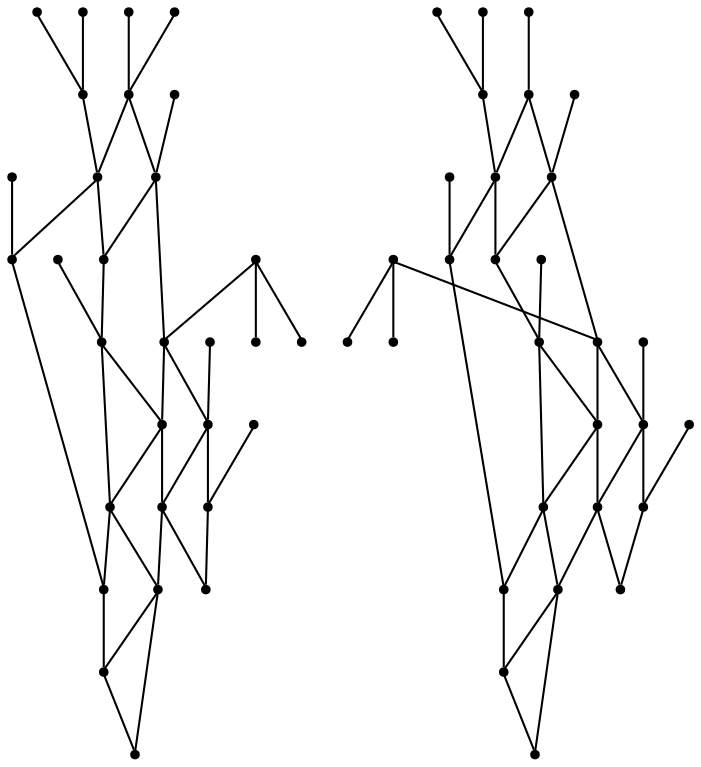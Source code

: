 graph {
  node [shape=point,comment="{\"directed\":false,\"doi\":\"10.1007/3-540-46648-7_36\",\"figure\":\"? (3)\"}"]

  v0 [pos="1641.7052250458173,879.099476875612"]
  v1 [pos="1466.6833490257882,819.0892416186548"]
  v2 [pos="1216.6520975686035,839.5928033137616"]
  v3 [pos="1603.2003894303662,384.0148134436529"]
  v4 [pos="1545.1931467226475,446.0254365078931"]
  v5 [pos="1620.702564315122,324.5046433439361"]
  v6 [pos="1662.7078221902773,365.511639555829"]
  v7 [pos="1568.696018229938,735.5749265448267"]
  v8 [pos="1554.6943291911218,802.5864555381137"]
  v9 [pos="1101.1376543084855,389.0157193726998"]
  v10 [pos="1528.6911197347654,591.5503110568009"]
  v11 [pos="1512.1890291606474,532.0401409570841"]
  v12 [pos="1429.6787034625295,657.561582557286"]
  v13 [pos="1478.1847637017738,476.0305541363716"]
  v14 [pos="1393.1741000545899,497.5342461459595"]
  v15 [pos="1334.6668151915524,714.0713617135596"]
  v16 [pos="1296.1619795761012,802.5864555381137"]
  v17 [pos="1414.6768029406044,601.0519305793331"]
  v18 [pos="1364.1705104938483,576.0476552907409"]
  v19 [pos="1405.6756626274491,544.5422786013802"]
  v20 [pos="1276.1595303285146,586.5494051277541"]
  v21 [pos="1353.669243714736,467.5291285174809"]
  v22 [pos="1237.1546525577446,731.0742129513412"]
  v23 [pos="1317.1646403067964,763.0796547979423"]
  v24 [pos="1291.661473005759,650.0603508420365"]
  v25 [pos="1228.1535122445894,676.5648216023504"]
  v26 [pos="1046.1307599120341,655.5613219283239"]
  v27 [pos="904.613075402442,450.0261485332985"]
  v28 [pos="1066.6333466942929,448.52588947241645"]
  v29 [pos="1008.1259982450199,320.5039949076912"]
  v30 [pos="912.6140678187237,348.0086595716464"]
  v31 [pos="884.61056256862,334.5063280237089"]
  v32 [pos="912.6140678187237,361.510991119584"]
  v33 [pos="975.6219228383388,474.03022991824923"]
  v34 [pos="652.5815917377458,633.0573724259342"]
  v35 [pos="241.53018509246616,320.5039949076912"]
  v36 [pos="843.6054525903382,361.510991119584"]
  v37 [pos="638.5798391126941,565.0457131181663"]
  v38 [pos="789.0986321423238,388.5156542154591"]
  v39 [pos="707.0883803926426,402.5179873314769"]
  v40 [pos="775.5969216725912,415.52019013301356"]
  v41 [pos="748.0934903709244,443.02491838612923"]
  v42 [pos="748.0934903709244,429.522650427352"]
  v43 [pos="556.5695555698951,415.52019013301356"]
  v44 [pos="652.5815917377458,646.5597675630322"]
  v45 [pos="529.0661242682284,497.5342461459596"]
  v46 [pos="488.06099839338776,470.02958148200423"]
  v47 [pos="638.5798391126941,673.5643034805865"]
  v48 [pos="570.0712342465101,510.5364489474962"]
  v49 [pos="638.5798391126941,578.5481082552642"]
  v50 [pos="624.5780864876424,660.0620355218093"]
  v51 [pos="624.5780864876424,700.5689665764617"]
  v52 [pos="611.0763760179096,673.5643034805865"]
  v53 [pos="570.0712342465101,429.522650427352"]
  v54 [pos="570.0712342465101,443.02491838612923"]
  v55 [pos="556.5695555698951,456.52718634490634"]
  v56 [pos="529.0661242682284,483.53184944078146"]
  v57 [pos="556.5695555698951,524.5389092418347"]
  v58 [pos="364.545562716988,348.0086595716464"]

  v0 -- v1 [id="-1",pos="1641.7052250458173,879.099476875612 1466.6833490257882,819.0892416186548 1466.6833490257882,819.0892416186548 1466.6833490257882,819.0892416186548"]
  v35 -- v44 [id="-2",pos="241.53018509246616,320.5039949076912 652.5815917377458,646.5597675630322 652.5815917377458,646.5597675630322 652.5815917377458,646.5597675630322"]
  v35 -- v51 [id="-3",pos="241.53018509246616,320.5039949076912 624.5780864876424,700.5689665764617 624.5780864876424,700.5689665764617 624.5780864876424,700.5689665764617"]
  v58 -- v38 [id="-4",pos="364.545562716988,348.0086595716464 789.0986321423238,388.5156542154591 789.0986321423238,388.5156542154591 789.0986321423238,388.5156542154591"]
  v46 -- v56 [id="-5",pos="488.06099839338776,470.02958148200423 529.0661242682284,483.53184944078146 529.0661242682284,483.53184944078146 529.0661242682284,483.53184944078146"]
  v46 -- v55 [id="-6",pos="488.06099839338776,470.02958148200423 556.5695555698951,456.52718634490634 556.5695555698951,456.52718634490634 556.5695555698951,456.52718634490634"]
  v45 -- v54 [id="-7",pos="529.0661242682284,497.5342461459596 570.0712342465101,443.02491838612923 570.0712342465101,443.02491838612923 570.0712342465101,443.02491838612923"]
  v45 -- v46 [id="-8",pos="529.0661242682284,497.5342461459596 488.06099839338776,470.02958148200423 488.06099839338776,470.02958148200423 488.06099839338776,470.02958148200423"]
  v57 -- v48 [id="-9",pos="556.5695555698951,524.5389092418347 570.0712342465101,510.5364489474962 570.0712342465101,510.5364489474962 570.0712342465101,510.5364489474962"]
  v55 -- v56 [id="-10",pos="556.5695555698951,456.52718634490634 529.0661242682284,483.53184944078146 529.0661242682284,483.53184944078146 529.0661242682284,483.53184944078146"]
  v43 -- v54 [id="-11",pos="556.5695555698951,415.52019013301356 570.0712342465101,443.02491838612923 570.0712342465101,443.02491838612923 570.0712342465101,443.02491838612923"]
  v48 -- v34 [id="-12",pos="570.0712342465101,510.5364489474962 652.5815917377458,633.0573724259342 652.5815917377458,633.0573724259342 652.5815917377458,633.0573724259342"]
  v48 -- v45 [id="-13",pos="570.0712342465101,510.5364489474962 529.0661242682284,497.5342461459596 529.0661242682284,497.5342461459596 529.0661242682284,497.5342461459596"]
  v54 -- v55 [id="-14",pos="570.0712342465101,443.02491838612923 556.5695555698951,456.52718634490634 556.5695555698951,456.52718634490634 556.5695555698951,456.52718634490634"]
  v53 -- v43 [id="-15",pos="570.0712342465101,429.522650427352 556.5695555698951,415.52019013301356 556.5695555698951,415.52019013301356 556.5695555698951,415.52019013301356"]
  v52 -- v35 [id="-16",pos="611.0763760179096,673.5643034805865 241.53018509246616,320.5039949076912 241.53018509246616,320.5039949076912 241.53018509246616,320.5039949076912"]
  v51 -- v47 [id="-17",pos="624.5780864876424,700.5689665764617 638.5798391126941,673.5643034805865 638.5798391126941,673.5643034805865 638.5798391126941,673.5643034805865"]
  v50 -- v51 [id="-18",pos="624.5780864876424,660.0620355218093 624.5780864876424,700.5689665764617 624.5780864876424,700.5689665764617 624.5780864876424,700.5689665764617"]
  v49 -- v36 [id="-19",pos="638.5798391126941,578.5481082552642 843.6054525903382,361.510991119584 843.6054525903382,361.510991119584 843.6054525903382,361.510991119584"]
  v37 -- v48 [id="-20",pos="638.5798391126941,565.0457131181663 570.0712342465101,510.5364489474962 570.0712342465101,510.5364489474962 570.0712342465101,510.5364489474962"]
  v44 -- v47 [id="-21",pos="652.5815917377458,646.5597675630322 638.5798391126941,673.5643034805865 638.5798391126941,673.5643034805865 638.5798391126941,673.5643034805865"]
  v44 -- v46 [id="-22",pos="652.5815917377458,646.5597675630322 488.06099839338776,470.02958148200423 488.06099839338776,470.02958148200423 488.06099839338776,470.02958148200423"]
  v34 -- v45 [id="-23",pos="652.5815917377458,633.0573724259342 529.0661242682284,497.5342461459596 529.0661242682284,497.5342461459596 529.0661242682284,497.5342461459596"]
  v34 -- v44 [id="-24",pos="652.5815917377458,633.0573724259342 652.5815917377458,646.5597675630322 652.5815917377458,646.5597675630322 652.5815917377458,646.5597675630322"]
  v39 -- v43 [id="-25",pos="707.0883803926426,402.5179873314769 556.5695555698951,415.52019013301356 556.5695555698951,415.52019013301356 556.5695555698951,415.52019013301356"]
  v39 -- v37 [id="-26",pos="707.0883803926426,402.5179873314769 638.5798391126941,565.0457131181663 638.5798391126941,565.0457131181663 638.5798391126941,565.0457131181663"]
  v41 -- v39 [id="-27",pos="748.0934903709244,443.02491838612923 707.0883803926426,402.5179873314769 707.0883803926426,402.5179873314769 707.0883803926426,402.5179873314769"]
  v42 -- v41 [id="-28",pos="748.0934903709244,429.522650427352 748.0934903709244,443.02491838612923 748.0934903709244,443.02491838612923 748.0934903709244,443.02491838612923"]
  v40 -- v41 [id="-29",pos="775.5969216725912,415.52019013301356 748.0934903709244,443.02491838612923 748.0934903709244,443.02491838612923 748.0934903709244,443.02491838612923"]
  v0 -- v2 [id="-30",pos="1641.7052250458173,879.099476875612 1216.6520975686035,839.5928033137616 1216.6520975686035,839.5928033137616 1216.6520975686035,839.5928033137616"]
  v3 -- v4 [id="-31",pos="1603.2003894303662,384.0148134436529 1545.1931467226475,446.0254365078931 1545.1931467226475,446.0254365078931 1545.1931467226475,446.0254365078931"]
  v3 -- v5 [id="-32",pos="1603.2003894303662,384.0148134436529 1620.702564315122,324.5046433439361 1620.702564315122,324.5046433439361 1620.702564315122,324.5046433439361"]
  v38 -- v39 [id="-33",pos="789.0986321423238,388.5156542154591 707.0883803926426,402.5179873314769 707.0883803926426,402.5179873314769 707.0883803926426,402.5179873314769"]
  v38 -- v36 [id="-34",pos="789.0986321423238,388.5156542154591 843.6054525903382,361.510991119584 843.6054525903382,361.510991119584 843.6054525903382,361.510991119584"]
  v36 -- v37 [id="-36",pos="843.6054525903382,361.510991119584 638.5798391126941,565.0457131181663 638.5798391126941,565.0457131181663 638.5798391126941,565.0457131181663"]
  v27 -- v26 [id="-37",pos="904.613075402442,450.0261485332985 1046.1307599120341,655.5613219283239 1046.1307599120341,655.5613219283239 1046.1307599120341,655.5613219283239"]
  v33 -- v27 [id="-38",pos="975.6219228383388,474.03022991824923 904.613075402442,450.0261485332985 904.613075402442,450.0261485332985 904.613075402442,450.0261485332985"]
  v29 -- v32 [id="-39",pos="1008.1259982450199,320.5039949076912 912.6140678187237,361.510991119584 912.6140678187237,361.510991119584 912.6140678187237,361.510991119584"]
  v29 -- v31 [id="-40",pos="1008.1259982450199,320.5039949076912 884.61056256862,334.5063280237089 884.61056256862,334.5063280237089 884.61056256862,334.5063280237089"]
  v29 -- v30 [id="-41",pos="1008.1259982450199,320.5039949076912 912.6140678187237,348.0086595716464 912.6140678187237,348.0086595716464 912.6140678187237,348.0086595716464"]
  v28 -- v9 [id="-42",pos="1066.6333466942929,448.52588947241645 1101.1376543084855,389.0157193726998 1101.1376543084855,389.0157193726998 1101.1376543084855,389.0157193726998"]
  v9 -- v2 [id="-43",pos="1101.1376543084855,389.0157193726998 1216.6520975686035,839.5928033137616 1216.6520975686035,839.5928033137616 1216.6520975686035,839.5928033137616"]
  v9 -- v27 [id="-44",pos="1101.1376543084855,389.0157193726998 904.613075402442,450.0261485332985 904.613075402442,450.0261485332985 904.613075402442,450.0261485332985"]
  v2 -- v16 [id="-45",pos="1216.6520975686035,839.5928033137616 1296.1619795761012,802.5864555381137 1296.1619795761012,802.5864555381137 1296.1619795761012,802.5864555381137"]
  v2 -- v26 [id="-46",pos="1216.6520975686035,839.5928033137616 1046.1307599120341,655.5613219283239 1046.1307599120341,655.5613219283239 1046.1307599120341,655.5613219283239"]
  v25 -- v15 [id="-47",pos="1228.1535122445894,676.5648216023504 1334.6668151915524,714.0713617135596 1334.6668151915524,714.0713617135596 1334.6668151915524,714.0713617135596"]
  v22 -- v23 [id="-48",pos="1237.1546525577446,731.0742129513412 1317.1646403067964,763.0796547979423 1317.1646403067964,763.0796547979423 1317.1646403067964,763.0796547979423"]
  v20 -- v25 [id="-49",pos="1276.1595303285146,586.5494051277541 1228.1535122445894,676.5648216023504 1228.1535122445894,676.5648216023504 1228.1535122445894,676.5648216023504"]
  v20 -- v12 [id="-50",pos="1276.1595303285146,586.5494051277541 1429.6787034625295,657.561582557286 1429.6787034625295,657.561582557286 1429.6787034625295,657.561582557286"]
  v24 -- v25 [id="-51",pos="1291.661473005759,650.0603508420365 1228.1535122445894,676.5648216023504 1228.1535122445894,676.5648216023504 1228.1535122445894,676.5648216023504"]
  v16 -- v23 [id="-52",pos="1296.1619795761012,802.5864555381137 1317.1646403067964,763.0796547979423 1317.1646403067964,763.0796547979423 1317.1646403067964,763.0796547979423"]
  v16 -- v22 [id="-53",pos="1296.1619795761012,802.5864555381137 1237.1546525577446,731.0742129513412 1237.1546525577446,731.0742129513412 1237.1546525577446,731.0742129513412"]
  v15 -- v22 [id="-54",pos="1334.6668151915524,714.0713617135596 1237.1546525577446,731.0742129513412 1237.1546525577446,731.0742129513412 1237.1546525577446,731.0742129513412"]
  v21 -- v14 [id="-55",pos="1353.669243714736,467.5291285174809 1393.1741000545899,497.5342461459595 1393.1741000545899,497.5342461459595 1393.1741000545899,497.5342461459595"]
  v18 -- v20 [id="-56",pos="1364.1705104938483,576.0476552907409 1276.1595303285146,586.5494051277541 1276.1595303285146,586.5494051277541 1276.1595303285146,586.5494051277541"]
  v14 -- v11 [id="-57",pos="1393.1741000545899,497.5342461459595 1512.1890291606474,532.0401409570841 1512.1890291606474,532.0401409570841 1512.1890291606474,532.0401409570841"]
  v14 -- v20 [id="-58",pos="1393.1741000545899,497.5342461459595 1276.1595303285146,586.5494051277541 1276.1595303285146,586.5494051277541 1276.1595303285146,586.5494051277541"]
  v19 -- v18 [id="-59",pos="1405.6756626274491,544.5422786013802 1364.1705104938483,576.0476552907409 1364.1705104938483,576.0476552907409 1364.1705104938483,576.0476552907409"]
  v17 -- v18 [id="-60",pos="1414.6768029406044,601.0519305793331 1364.1705104938483,576.0476552907409 1364.1705104938483,576.0476552907409 1364.1705104938483,576.0476552907409"]
  v12 -- v7 [id="-61",pos="1429.6787034625295,657.561582557286 1568.696018229938,735.5749265448267 1568.696018229938,735.5749265448267 1568.696018229938,735.5749265448267"]
  v1 -- v16 [id="-62",pos="1466.6833490257882,819.0892416186548 1296.1619795761012,802.5864555381137 1296.1619795761012,802.5864555381137 1296.1619795761012,802.5864555381137"]
  v1 -- v15 [id="-63",pos="1466.6833490257882,819.0892416186548 1334.6668151915524,714.0713617135596 1334.6668151915524,714.0713617135596 1334.6668151915524,714.0713617135596"]
  v13 -- v14 [id="-64",pos="1478.1847637017738,476.0305541363716 1393.1741000545899,497.5342461459595 1393.1741000545899,497.5342461459595 1393.1741000545899,497.5342461459595"]
  v11 -- v4 [id="-65",pos="1512.1890291606474,532.0401409570841 1545.1931467226475,446.0254365078931 1545.1931467226475,446.0254365078931 1545.1931467226475,446.0254365078931"]
  v11 -- v12 [id="-66",pos="1512.1890291606474,532.0401409570841 1429.6787034625295,657.561582557286 1429.6787034625295,657.561582557286 1429.6787034625295,657.561582557286"]
  v10 -- v11 [id="-67",pos="1528.6911197347654,591.5503110568009 1512.1890291606474,532.0401409570841 1512.1890291606474,532.0401409570841 1512.1890291606474,532.0401409570841"]
  v4 -- v9 [id="-68",pos="1545.1931467226475,446.0254365078931 1101.1376543084855,389.0157193726998 1101.1376543084855,389.0157193726998 1101.1376543084855,389.0157193726998"]
  v4 -- v0 [id="-69",pos="1545.1931467226475,446.0254365078931 1641.7052250458173,879.099476875612 1641.7052250458173,879.099476875612 1641.7052250458173,879.099476875612"]
  v8 -- v7 [id="-70",pos="1554.6943291911218,802.5864555381137 1568.696018229938,735.5749265448267 1568.696018229938,735.5749265448267 1568.696018229938,735.5749265448267"]
  v7 -- v0 [id="-71",pos="1568.696018229938,735.5749265448267 1641.7052250458173,879.099476875612 1641.7052250458173,879.099476875612 1641.7052250458173,879.099476875612"]
  v7 -- v1 [id="-72",pos="1568.696018229938,735.5749265448267 1466.6833490257882,819.0892416186548 1466.6833490257882,819.0892416186548 1466.6833490257882,819.0892416186548"]
  v3 -- v6 [id="-73",pos="1603.2003894303662,384.0148134436529 1662.7078221902773,365.511639555829 1662.7078221902773,365.511639555829 1662.7078221902773,365.511639555829"]
  v36 -- v31 [id="-74",pos="843.6054525903382,361.510991119584 884.61056256862,334.5063280237089 884.61056256862,334.5063280237089 884.61056256862,334.5063280237089"]
  v31 -- v35 [id="-75",pos="884.61056256862,334.5063280237089 241.53018509246616,320.5039949076912 241.53018509246616,320.5039949076912 241.53018509246616,320.5039949076912"]
  v31 -- v34 [id="-76",pos="884.61056256862,334.5063280237089 652.5815917377458,633.0573724259342 652.5815917377458,633.0573724259342 652.5815917377458,633.0573724259342"]
}